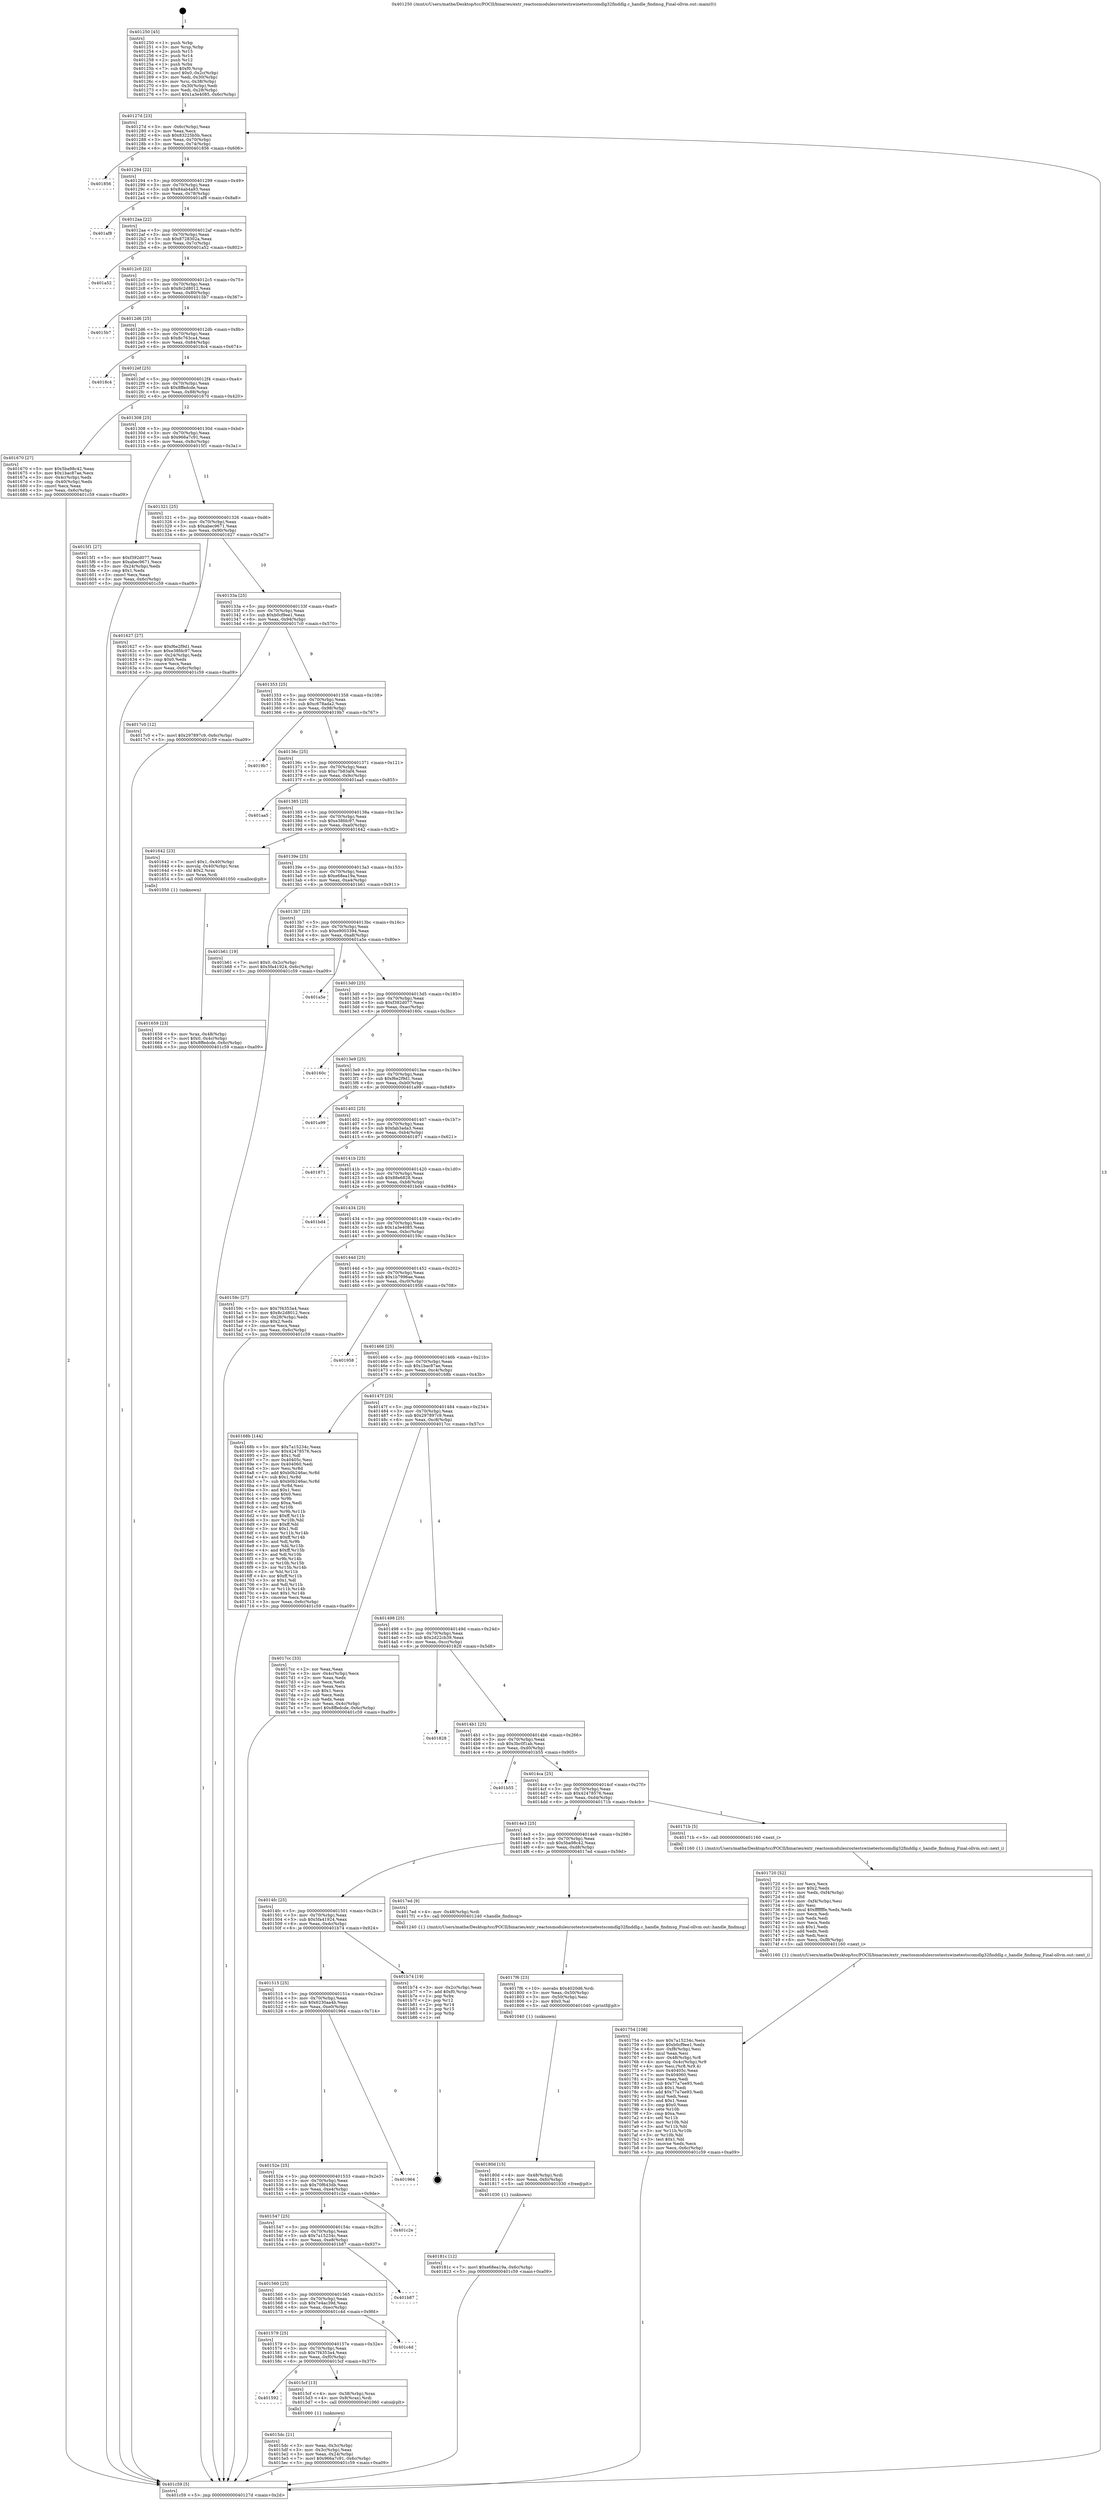 digraph "0x401250" {
  label = "0x401250 (/mnt/c/Users/mathe/Desktop/tcc/POCII/binaries/extr_reactosmodulesrostestswinetestscomdlg32finddlg.c_handle_findmsg_Final-ollvm.out::main(0))"
  labelloc = "t"
  node[shape=record]

  Entry [label="",width=0.3,height=0.3,shape=circle,fillcolor=black,style=filled]
  "0x40127d" [label="{
     0x40127d [23]\l
     | [instrs]\l
     &nbsp;&nbsp;0x40127d \<+3\>: mov -0x6c(%rbp),%eax\l
     &nbsp;&nbsp;0x401280 \<+2\>: mov %eax,%ecx\l
     &nbsp;&nbsp;0x401282 \<+6\>: sub $0x83225b5b,%ecx\l
     &nbsp;&nbsp;0x401288 \<+3\>: mov %eax,-0x70(%rbp)\l
     &nbsp;&nbsp;0x40128b \<+3\>: mov %ecx,-0x74(%rbp)\l
     &nbsp;&nbsp;0x40128e \<+6\>: je 0000000000401856 \<main+0x606\>\l
  }"]
  "0x401856" [label="{
     0x401856\l
  }", style=dashed]
  "0x401294" [label="{
     0x401294 [22]\l
     | [instrs]\l
     &nbsp;&nbsp;0x401294 \<+5\>: jmp 0000000000401299 \<main+0x49\>\l
     &nbsp;&nbsp;0x401299 \<+3\>: mov -0x70(%rbp),%eax\l
     &nbsp;&nbsp;0x40129c \<+5\>: sub $0x84ab4a93,%eax\l
     &nbsp;&nbsp;0x4012a1 \<+3\>: mov %eax,-0x78(%rbp)\l
     &nbsp;&nbsp;0x4012a4 \<+6\>: je 0000000000401af8 \<main+0x8a8\>\l
  }"]
  Exit [label="",width=0.3,height=0.3,shape=circle,fillcolor=black,style=filled,peripheries=2]
  "0x401af8" [label="{
     0x401af8\l
  }", style=dashed]
  "0x4012aa" [label="{
     0x4012aa [22]\l
     | [instrs]\l
     &nbsp;&nbsp;0x4012aa \<+5\>: jmp 00000000004012af \<main+0x5f\>\l
     &nbsp;&nbsp;0x4012af \<+3\>: mov -0x70(%rbp),%eax\l
     &nbsp;&nbsp;0x4012b2 \<+5\>: sub $0x8728302a,%eax\l
     &nbsp;&nbsp;0x4012b7 \<+3\>: mov %eax,-0x7c(%rbp)\l
     &nbsp;&nbsp;0x4012ba \<+6\>: je 0000000000401a52 \<main+0x802\>\l
  }"]
  "0x40181c" [label="{
     0x40181c [12]\l
     | [instrs]\l
     &nbsp;&nbsp;0x40181c \<+7\>: movl $0xe68ea19a,-0x6c(%rbp)\l
     &nbsp;&nbsp;0x401823 \<+5\>: jmp 0000000000401c59 \<main+0xa09\>\l
  }"]
  "0x401a52" [label="{
     0x401a52\l
  }", style=dashed]
  "0x4012c0" [label="{
     0x4012c0 [22]\l
     | [instrs]\l
     &nbsp;&nbsp;0x4012c0 \<+5\>: jmp 00000000004012c5 \<main+0x75\>\l
     &nbsp;&nbsp;0x4012c5 \<+3\>: mov -0x70(%rbp),%eax\l
     &nbsp;&nbsp;0x4012c8 \<+5\>: sub $0x8c2d8012,%eax\l
     &nbsp;&nbsp;0x4012cd \<+3\>: mov %eax,-0x80(%rbp)\l
     &nbsp;&nbsp;0x4012d0 \<+6\>: je 00000000004015b7 \<main+0x367\>\l
  }"]
  "0x40180d" [label="{
     0x40180d [15]\l
     | [instrs]\l
     &nbsp;&nbsp;0x40180d \<+4\>: mov -0x48(%rbp),%rdi\l
     &nbsp;&nbsp;0x401811 \<+6\>: mov %eax,-0xfc(%rbp)\l
     &nbsp;&nbsp;0x401817 \<+5\>: call 0000000000401030 \<free@plt\>\l
     | [calls]\l
     &nbsp;&nbsp;0x401030 \{1\} (unknown)\l
  }"]
  "0x4015b7" [label="{
     0x4015b7\l
  }", style=dashed]
  "0x4012d6" [label="{
     0x4012d6 [25]\l
     | [instrs]\l
     &nbsp;&nbsp;0x4012d6 \<+5\>: jmp 00000000004012db \<main+0x8b\>\l
     &nbsp;&nbsp;0x4012db \<+3\>: mov -0x70(%rbp),%eax\l
     &nbsp;&nbsp;0x4012de \<+5\>: sub $0x8c763ca4,%eax\l
     &nbsp;&nbsp;0x4012e3 \<+6\>: mov %eax,-0x84(%rbp)\l
     &nbsp;&nbsp;0x4012e9 \<+6\>: je 00000000004018c4 \<main+0x674\>\l
  }"]
  "0x4017f6" [label="{
     0x4017f6 [23]\l
     | [instrs]\l
     &nbsp;&nbsp;0x4017f6 \<+10\>: movabs $0x4020d6,%rdi\l
     &nbsp;&nbsp;0x401800 \<+3\>: mov %eax,-0x50(%rbp)\l
     &nbsp;&nbsp;0x401803 \<+3\>: mov -0x50(%rbp),%esi\l
     &nbsp;&nbsp;0x401806 \<+2\>: mov $0x0,%al\l
     &nbsp;&nbsp;0x401808 \<+5\>: call 0000000000401040 \<printf@plt\>\l
     | [calls]\l
     &nbsp;&nbsp;0x401040 \{1\} (unknown)\l
  }"]
  "0x4018c4" [label="{
     0x4018c4\l
  }", style=dashed]
  "0x4012ef" [label="{
     0x4012ef [25]\l
     | [instrs]\l
     &nbsp;&nbsp;0x4012ef \<+5\>: jmp 00000000004012f4 \<main+0xa4\>\l
     &nbsp;&nbsp;0x4012f4 \<+3\>: mov -0x70(%rbp),%eax\l
     &nbsp;&nbsp;0x4012f7 \<+5\>: sub $0x8ffedcde,%eax\l
     &nbsp;&nbsp;0x4012fc \<+6\>: mov %eax,-0x88(%rbp)\l
     &nbsp;&nbsp;0x401302 \<+6\>: je 0000000000401670 \<main+0x420\>\l
  }"]
  "0x401754" [label="{
     0x401754 [108]\l
     | [instrs]\l
     &nbsp;&nbsp;0x401754 \<+5\>: mov $0x7a15234c,%ecx\l
     &nbsp;&nbsp;0x401759 \<+5\>: mov $0xb0cf9ee1,%edx\l
     &nbsp;&nbsp;0x40175e \<+6\>: mov -0xf8(%rbp),%esi\l
     &nbsp;&nbsp;0x401764 \<+3\>: imul %eax,%esi\l
     &nbsp;&nbsp;0x401767 \<+4\>: mov -0x48(%rbp),%r8\l
     &nbsp;&nbsp;0x40176b \<+4\>: movslq -0x4c(%rbp),%r9\l
     &nbsp;&nbsp;0x40176f \<+4\>: mov %esi,(%r8,%r9,4)\l
     &nbsp;&nbsp;0x401773 \<+7\>: mov 0x40405c,%eax\l
     &nbsp;&nbsp;0x40177a \<+7\>: mov 0x404060,%esi\l
     &nbsp;&nbsp;0x401781 \<+2\>: mov %eax,%edi\l
     &nbsp;&nbsp;0x401783 \<+6\>: sub $0x77a7ee93,%edi\l
     &nbsp;&nbsp;0x401789 \<+3\>: sub $0x1,%edi\l
     &nbsp;&nbsp;0x40178c \<+6\>: add $0x77a7ee93,%edi\l
     &nbsp;&nbsp;0x401792 \<+3\>: imul %edi,%eax\l
     &nbsp;&nbsp;0x401795 \<+3\>: and $0x1,%eax\l
     &nbsp;&nbsp;0x401798 \<+3\>: cmp $0x0,%eax\l
     &nbsp;&nbsp;0x40179b \<+4\>: sete %r10b\l
     &nbsp;&nbsp;0x40179f \<+3\>: cmp $0xa,%esi\l
     &nbsp;&nbsp;0x4017a2 \<+4\>: setl %r11b\l
     &nbsp;&nbsp;0x4017a6 \<+3\>: mov %r10b,%bl\l
     &nbsp;&nbsp;0x4017a9 \<+3\>: and %r11b,%bl\l
     &nbsp;&nbsp;0x4017ac \<+3\>: xor %r11b,%r10b\l
     &nbsp;&nbsp;0x4017af \<+3\>: or %r10b,%bl\l
     &nbsp;&nbsp;0x4017b2 \<+3\>: test $0x1,%bl\l
     &nbsp;&nbsp;0x4017b5 \<+3\>: cmovne %edx,%ecx\l
     &nbsp;&nbsp;0x4017b8 \<+3\>: mov %ecx,-0x6c(%rbp)\l
     &nbsp;&nbsp;0x4017bb \<+5\>: jmp 0000000000401c59 \<main+0xa09\>\l
  }"]
  "0x401670" [label="{
     0x401670 [27]\l
     | [instrs]\l
     &nbsp;&nbsp;0x401670 \<+5\>: mov $0x5ba98c42,%eax\l
     &nbsp;&nbsp;0x401675 \<+5\>: mov $0x1bac87ae,%ecx\l
     &nbsp;&nbsp;0x40167a \<+3\>: mov -0x4c(%rbp),%edx\l
     &nbsp;&nbsp;0x40167d \<+3\>: cmp -0x40(%rbp),%edx\l
     &nbsp;&nbsp;0x401680 \<+3\>: cmovl %ecx,%eax\l
     &nbsp;&nbsp;0x401683 \<+3\>: mov %eax,-0x6c(%rbp)\l
     &nbsp;&nbsp;0x401686 \<+5\>: jmp 0000000000401c59 \<main+0xa09\>\l
  }"]
  "0x401308" [label="{
     0x401308 [25]\l
     | [instrs]\l
     &nbsp;&nbsp;0x401308 \<+5\>: jmp 000000000040130d \<main+0xbd\>\l
     &nbsp;&nbsp;0x40130d \<+3\>: mov -0x70(%rbp),%eax\l
     &nbsp;&nbsp;0x401310 \<+5\>: sub $0x966a7c91,%eax\l
     &nbsp;&nbsp;0x401315 \<+6\>: mov %eax,-0x8c(%rbp)\l
     &nbsp;&nbsp;0x40131b \<+6\>: je 00000000004015f1 \<main+0x3a1\>\l
  }"]
  "0x401720" [label="{
     0x401720 [52]\l
     | [instrs]\l
     &nbsp;&nbsp;0x401720 \<+2\>: xor %ecx,%ecx\l
     &nbsp;&nbsp;0x401722 \<+5\>: mov $0x2,%edx\l
     &nbsp;&nbsp;0x401727 \<+6\>: mov %edx,-0xf4(%rbp)\l
     &nbsp;&nbsp;0x40172d \<+1\>: cltd\l
     &nbsp;&nbsp;0x40172e \<+6\>: mov -0xf4(%rbp),%esi\l
     &nbsp;&nbsp;0x401734 \<+2\>: idiv %esi\l
     &nbsp;&nbsp;0x401736 \<+6\>: imul $0xfffffffe,%edx,%edx\l
     &nbsp;&nbsp;0x40173c \<+2\>: mov %ecx,%edi\l
     &nbsp;&nbsp;0x40173e \<+2\>: sub %edx,%edi\l
     &nbsp;&nbsp;0x401740 \<+2\>: mov %ecx,%edx\l
     &nbsp;&nbsp;0x401742 \<+3\>: sub $0x1,%edx\l
     &nbsp;&nbsp;0x401745 \<+2\>: add %edx,%edi\l
     &nbsp;&nbsp;0x401747 \<+2\>: sub %edi,%ecx\l
     &nbsp;&nbsp;0x401749 \<+6\>: mov %ecx,-0xf8(%rbp)\l
     &nbsp;&nbsp;0x40174f \<+5\>: call 0000000000401160 \<next_i\>\l
     | [calls]\l
     &nbsp;&nbsp;0x401160 \{1\} (/mnt/c/Users/mathe/Desktop/tcc/POCII/binaries/extr_reactosmodulesrostestswinetestscomdlg32finddlg.c_handle_findmsg_Final-ollvm.out::next_i)\l
  }"]
  "0x4015f1" [label="{
     0x4015f1 [27]\l
     | [instrs]\l
     &nbsp;&nbsp;0x4015f1 \<+5\>: mov $0xf392d077,%eax\l
     &nbsp;&nbsp;0x4015f6 \<+5\>: mov $0xabec9671,%ecx\l
     &nbsp;&nbsp;0x4015fb \<+3\>: mov -0x24(%rbp),%edx\l
     &nbsp;&nbsp;0x4015fe \<+3\>: cmp $0x1,%edx\l
     &nbsp;&nbsp;0x401601 \<+3\>: cmovl %ecx,%eax\l
     &nbsp;&nbsp;0x401604 \<+3\>: mov %eax,-0x6c(%rbp)\l
     &nbsp;&nbsp;0x401607 \<+5\>: jmp 0000000000401c59 \<main+0xa09\>\l
  }"]
  "0x401321" [label="{
     0x401321 [25]\l
     | [instrs]\l
     &nbsp;&nbsp;0x401321 \<+5\>: jmp 0000000000401326 \<main+0xd6\>\l
     &nbsp;&nbsp;0x401326 \<+3\>: mov -0x70(%rbp),%eax\l
     &nbsp;&nbsp;0x401329 \<+5\>: sub $0xabec9671,%eax\l
     &nbsp;&nbsp;0x40132e \<+6\>: mov %eax,-0x90(%rbp)\l
     &nbsp;&nbsp;0x401334 \<+6\>: je 0000000000401627 \<main+0x3d7\>\l
  }"]
  "0x401659" [label="{
     0x401659 [23]\l
     | [instrs]\l
     &nbsp;&nbsp;0x401659 \<+4\>: mov %rax,-0x48(%rbp)\l
     &nbsp;&nbsp;0x40165d \<+7\>: movl $0x0,-0x4c(%rbp)\l
     &nbsp;&nbsp;0x401664 \<+7\>: movl $0x8ffedcde,-0x6c(%rbp)\l
     &nbsp;&nbsp;0x40166b \<+5\>: jmp 0000000000401c59 \<main+0xa09\>\l
  }"]
  "0x401627" [label="{
     0x401627 [27]\l
     | [instrs]\l
     &nbsp;&nbsp;0x401627 \<+5\>: mov $0xf6e2f9d1,%eax\l
     &nbsp;&nbsp;0x40162c \<+5\>: mov $0xe38fdc97,%ecx\l
     &nbsp;&nbsp;0x401631 \<+3\>: mov -0x24(%rbp),%edx\l
     &nbsp;&nbsp;0x401634 \<+3\>: cmp $0x0,%edx\l
     &nbsp;&nbsp;0x401637 \<+3\>: cmove %ecx,%eax\l
     &nbsp;&nbsp;0x40163a \<+3\>: mov %eax,-0x6c(%rbp)\l
     &nbsp;&nbsp;0x40163d \<+5\>: jmp 0000000000401c59 \<main+0xa09\>\l
  }"]
  "0x40133a" [label="{
     0x40133a [25]\l
     | [instrs]\l
     &nbsp;&nbsp;0x40133a \<+5\>: jmp 000000000040133f \<main+0xef\>\l
     &nbsp;&nbsp;0x40133f \<+3\>: mov -0x70(%rbp),%eax\l
     &nbsp;&nbsp;0x401342 \<+5\>: sub $0xb0cf9ee1,%eax\l
     &nbsp;&nbsp;0x401347 \<+6\>: mov %eax,-0x94(%rbp)\l
     &nbsp;&nbsp;0x40134d \<+6\>: je 00000000004017c0 \<main+0x570\>\l
  }"]
  "0x4015dc" [label="{
     0x4015dc [21]\l
     | [instrs]\l
     &nbsp;&nbsp;0x4015dc \<+3\>: mov %eax,-0x3c(%rbp)\l
     &nbsp;&nbsp;0x4015df \<+3\>: mov -0x3c(%rbp),%eax\l
     &nbsp;&nbsp;0x4015e2 \<+3\>: mov %eax,-0x24(%rbp)\l
     &nbsp;&nbsp;0x4015e5 \<+7\>: movl $0x966a7c91,-0x6c(%rbp)\l
     &nbsp;&nbsp;0x4015ec \<+5\>: jmp 0000000000401c59 \<main+0xa09\>\l
  }"]
  "0x4017c0" [label="{
     0x4017c0 [12]\l
     | [instrs]\l
     &nbsp;&nbsp;0x4017c0 \<+7\>: movl $0x297897c9,-0x6c(%rbp)\l
     &nbsp;&nbsp;0x4017c7 \<+5\>: jmp 0000000000401c59 \<main+0xa09\>\l
  }"]
  "0x401353" [label="{
     0x401353 [25]\l
     | [instrs]\l
     &nbsp;&nbsp;0x401353 \<+5\>: jmp 0000000000401358 \<main+0x108\>\l
     &nbsp;&nbsp;0x401358 \<+3\>: mov -0x70(%rbp),%eax\l
     &nbsp;&nbsp;0x40135b \<+5\>: sub $0xc678ada2,%eax\l
     &nbsp;&nbsp;0x401360 \<+6\>: mov %eax,-0x98(%rbp)\l
     &nbsp;&nbsp;0x401366 \<+6\>: je 00000000004019b7 \<main+0x767\>\l
  }"]
  "0x401592" [label="{
     0x401592\l
  }", style=dashed]
  "0x4019b7" [label="{
     0x4019b7\l
  }", style=dashed]
  "0x40136c" [label="{
     0x40136c [25]\l
     | [instrs]\l
     &nbsp;&nbsp;0x40136c \<+5\>: jmp 0000000000401371 \<main+0x121\>\l
     &nbsp;&nbsp;0x401371 \<+3\>: mov -0x70(%rbp),%eax\l
     &nbsp;&nbsp;0x401374 \<+5\>: sub $0xc7b83af4,%eax\l
     &nbsp;&nbsp;0x401379 \<+6\>: mov %eax,-0x9c(%rbp)\l
     &nbsp;&nbsp;0x40137f \<+6\>: je 0000000000401aa5 \<main+0x855\>\l
  }"]
  "0x4015cf" [label="{
     0x4015cf [13]\l
     | [instrs]\l
     &nbsp;&nbsp;0x4015cf \<+4\>: mov -0x38(%rbp),%rax\l
     &nbsp;&nbsp;0x4015d3 \<+4\>: mov 0x8(%rax),%rdi\l
     &nbsp;&nbsp;0x4015d7 \<+5\>: call 0000000000401060 \<atoi@plt\>\l
     | [calls]\l
     &nbsp;&nbsp;0x401060 \{1\} (unknown)\l
  }"]
  "0x401aa5" [label="{
     0x401aa5\l
  }", style=dashed]
  "0x401385" [label="{
     0x401385 [25]\l
     | [instrs]\l
     &nbsp;&nbsp;0x401385 \<+5\>: jmp 000000000040138a \<main+0x13a\>\l
     &nbsp;&nbsp;0x40138a \<+3\>: mov -0x70(%rbp),%eax\l
     &nbsp;&nbsp;0x40138d \<+5\>: sub $0xe38fdc97,%eax\l
     &nbsp;&nbsp;0x401392 \<+6\>: mov %eax,-0xa0(%rbp)\l
     &nbsp;&nbsp;0x401398 \<+6\>: je 0000000000401642 \<main+0x3f2\>\l
  }"]
  "0x401579" [label="{
     0x401579 [25]\l
     | [instrs]\l
     &nbsp;&nbsp;0x401579 \<+5\>: jmp 000000000040157e \<main+0x32e\>\l
     &nbsp;&nbsp;0x40157e \<+3\>: mov -0x70(%rbp),%eax\l
     &nbsp;&nbsp;0x401581 \<+5\>: sub $0x7f4353a4,%eax\l
     &nbsp;&nbsp;0x401586 \<+6\>: mov %eax,-0xf0(%rbp)\l
     &nbsp;&nbsp;0x40158c \<+6\>: je 00000000004015cf \<main+0x37f\>\l
  }"]
  "0x401642" [label="{
     0x401642 [23]\l
     | [instrs]\l
     &nbsp;&nbsp;0x401642 \<+7\>: movl $0x1,-0x40(%rbp)\l
     &nbsp;&nbsp;0x401649 \<+4\>: movslq -0x40(%rbp),%rax\l
     &nbsp;&nbsp;0x40164d \<+4\>: shl $0x2,%rax\l
     &nbsp;&nbsp;0x401651 \<+3\>: mov %rax,%rdi\l
     &nbsp;&nbsp;0x401654 \<+5\>: call 0000000000401050 \<malloc@plt\>\l
     | [calls]\l
     &nbsp;&nbsp;0x401050 \{1\} (unknown)\l
  }"]
  "0x40139e" [label="{
     0x40139e [25]\l
     | [instrs]\l
     &nbsp;&nbsp;0x40139e \<+5\>: jmp 00000000004013a3 \<main+0x153\>\l
     &nbsp;&nbsp;0x4013a3 \<+3\>: mov -0x70(%rbp),%eax\l
     &nbsp;&nbsp;0x4013a6 \<+5\>: sub $0xe68ea19a,%eax\l
     &nbsp;&nbsp;0x4013ab \<+6\>: mov %eax,-0xa4(%rbp)\l
     &nbsp;&nbsp;0x4013b1 \<+6\>: je 0000000000401b61 \<main+0x911\>\l
  }"]
  "0x401c4d" [label="{
     0x401c4d\l
  }", style=dashed]
  "0x401b61" [label="{
     0x401b61 [19]\l
     | [instrs]\l
     &nbsp;&nbsp;0x401b61 \<+7\>: movl $0x0,-0x2c(%rbp)\l
     &nbsp;&nbsp;0x401b68 \<+7\>: movl $0x5fa41924,-0x6c(%rbp)\l
     &nbsp;&nbsp;0x401b6f \<+5\>: jmp 0000000000401c59 \<main+0xa09\>\l
  }"]
  "0x4013b7" [label="{
     0x4013b7 [25]\l
     | [instrs]\l
     &nbsp;&nbsp;0x4013b7 \<+5\>: jmp 00000000004013bc \<main+0x16c\>\l
     &nbsp;&nbsp;0x4013bc \<+3\>: mov -0x70(%rbp),%eax\l
     &nbsp;&nbsp;0x4013bf \<+5\>: sub $0xe9003394,%eax\l
     &nbsp;&nbsp;0x4013c4 \<+6\>: mov %eax,-0xa8(%rbp)\l
     &nbsp;&nbsp;0x4013ca \<+6\>: je 0000000000401a5e \<main+0x80e\>\l
  }"]
  "0x401560" [label="{
     0x401560 [25]\l
     | [instrs]\l
     &nbsp;&nbsp;0x401560 \<+5\>: jmp 0000000000401565 \<main+0x315\>\l
     &nbsp;&nbsp;0x401565 \<+3\>: mov -0x70(%rbp),%eax\l
     &nbsp;&nbsp;0x401568 \<+5\>: sub $0x7e4ac39d,%eax\l
     &nbsp;&nbsp;0x40156d \<+6\>: mov %eax,-0xec(%rbp)\l
     &nbsp;&nbsp;0x401573 \<+6\>: je 0000000000401c4d \<main+0x9fd\>\l
  }"]
  "0x401a5e" [label="{
     0x401a5e\l
  }", style=dashed]
  "0x4013d0" [label="{
     0x4013d0 [25]\l
     | [instrs]\l
     &nbsp;&nbsp;0x4013d0 \<+5\>: jmp 00000000004013d5 \<main+0x185\>\l
     &nbsp;&nbsp;0x4013d5 \<+3\>: mov -0x70(%rbp),%eax\l
     &nbsp;&nbsp;0x4013d8 \<+5\>: sub $0xf392d077,%eax\l
     &nbsp;&nbsp;0x4013dd \<+6\>: mov %eax,-0xac(%rbp)\l
     &nbsp;&nbsp;0x4013e3 \<+6\>: je 000000000040160c \<main+0x3bc\>\l
  }"]
  "0x401b87" [label="{
     0x401b87\l
  }", style=dashed]
  "0x40160c" [label="{
     0x40160c\l
  }", style=dashed]
  "0x4013e9" [label="{
     0x4013e9 [25]\l
     | [instrs]\l
     &nbsp;&nbsp;0x4013e9 \<+5\>: jmp 00000000004013ee \<main+0x19e\>\l
     &nbsp;&nbsp;0x4013ee \<+3\>: mov -0x70(%rbp),%eax\l
     &nbsp;&nbsp;0x4013f1 \<+5\>: sub $0xf6e2f9d1,%eax\l
     &nbsp;&nbsp;0x4013f6 \<+6\>: mov %eax,-0xb0(%rbp)\l
     &nbsp;&nbsp;0x4013fc \<+6\>: je 0000000000401a99 \<main+0x849\>\l
  }"]
  "0x401547" [label="{
     0x401547 [25]\l
     | [instrs]\l
     &nbsp;&nbsp;0x401547 \<+5\>: jmp 000000000040154c \<main+0x2fc\>\l
     &nbsp;&nbsp;0x40154c \<+3\>: mov -0x70(%rbp),%eax\l
     &nbsp;&nbsp;0x40154f \<+5\>: sub $0x7a15234c,%eax\l
     &nbsp;&nbsp;0x401554 \<+6\>: mov %eax,-0xe8(%rbp)\l
     &nbsp;&nbsp;0x40155a \<+6\>: je 0000000000401b87 \<main+0x937\>\l
  }"]
  "0x401a99" [label="{
     0x401a99\l
  }", style=dashed]
  "0x401402" [label="{
     0x401402 [25]\l
     | [instrs]\l
     &nbsp;&nbsp;0x401402 \<+5\>: jmp 0000000000401407 \<main+0x1b7\>\l
     &nbsp;&nbsp;0x401407 \<+3\>: mov -0x70(%rbp),%eax\l
     &nbsp;&nbsp;0x40140a \<+5\>: sub $0xfab3ada3,%eax\l
     &nbsp;&nbsp;0x40140f \<+6\>: mov %eax,-0xb4(%rbp)\l
     &nbsp;&nbsp;0x401415 \<+6\>: je 0000000000401871 \<main+0x621\>\l
  }"]
  "0x401c2e" [label="{
     0x401c2e\l
  }", style=dashed]
  "0x401871" [label="{
     0x401871\l
  }", style=dashed]
  "0x40141b" [label="{
     0x40141b [25]\l
     | [instrs]\l
     &nbsp;&nbsp;0x40141b \<+5\>: jmp 0000000000401420 \<main+0x1d0\>\l
     &nbsp;&nbsp;0x401420 \<+3\>: mov -0x70(%rbp),%eax\l
     &nbsp;&nbsp;0x401423 \<+5\>: sub $0x88e6828,%eax\l
     &nbsp;&nbsp;0x401428 \<+6\>: mov %eax,-0xb8(%rbp)\l
     &nbsp;&nbsp;0x40142e \<+6\>: je 0000000000401bd4 \<main+0x984\>\l
  }"]
  "0x40152e" [label="{
     0x40152e [25]\l
     | [instrs]\l
     &nbsp;&nbsp;0x40152e \<+5\>: jmp 0000000000401533 \<main+0x2e3\>\l
     &nbsp;&nbsp;0x401533 \<+3\>: mov -0x70(%rbp),%eax\l
     &nbsp;&nbsp;0x401536 \<+5\>: sub $0x70f643db,%eax\l
     &nbsp;&nbsp;0x40153b \<+6\>: mov %eax,-0xe4(%rbp)\l
     &nbsp;&nbsp;0x401541 \<+6\>: je 0000000000401c2e \<main+0x9de\>\l
  }"]
  "0x401bd4" [label="{
     0x401bd4\l
  }", style=dashed]
  "0x401434" [label="{
     0x401434 [25]\l
     | [instrs]\l
     &nbsp;&nbsp;0x401434 \<+5\>: jmp 0000000000401439 \<main+0x1e9\>\l
     &nbsp;&nbsp;0x401439 \<+3\>: mov -0x70(%rbp),%eax\l
     &nbsp;&nbsp;0x40143c \<+5\>: sub $0x1a3e4085,%eax\l
     &nbsp;&nbsp;0x401441 \<+6\>: mov %eax,-0xbc(%rbp)\l
     &nbsp;&nbsp;0x401447 \<+6\>: je 000000000040159c \<main+0x34c\>\l
  }"]
  "0x401964" [label="{
     0x401964\l
  }", style=dashed]
  "0x40159c" [label="{
     0x40159c [27]\l
     | [instrs]\l
     &nbsp;&nbsp;0x40159c \<+5\>: mov $0x7f4353a4,%eax\l
     &nbsp;&nbsp;0x4015a1 \<+5\>: mov $0x8c2d8012,%ecx\l
     &nbsp;&nbsp;0x4015a6 \<+3\>: mov -0x28(%rbp),%edx\l
     &nbsp;&nbsp;0x4015a9 \<+3\>: cmp $0x2,%edx\l
     &nbsp;&nbsp;0x4015ac \<+3\>: cmovne %ecx,%eax\l
     &nbsp;&nbsp;0x4015af \<+3\>: mov %eax,-0x6c(%rbp)\l
     &nbsp;&nbsp;0x4015b2 \<+5\>: jmp 0000000000401c59 \<main+0xa09\>\l
  }"]
  "0x40144d" [label="{
     0x40144d [25]\l
     | [instrs]\l
     &nbsp;&nbsp;0x40144d \<+5\>: jmp 0000000000401452 \<main+0x202\>\l
     &nbsp;&nbsp;0x401452 \<+3\>: mov -0x70(%rbp),%eax\l
     &nbsp;&nbsp;0x401455 \<+5\>: sub $0x1b7996ae,%eax\l
     &nbsp;&nbsp;0x40145a \<+6\>: mov %eax,-0xc0(%rbp)\l
     &nbsp;&nbsp;0x401460 \<+6\>: je 0000000000401958 \<main+0x708\>\l
  }"]
  "0x401c59" [label="{
     0x401c59 [5]\l
     | [instrs]\l
     &nbsp;&nbsp;0x401c59 \<+5\>: jmp 000000000040127d \<main+0x2d\>\l
  }"]
  "0x401250" [label="{
     0x401250 [45]\l
     | [instrs]\l
     &nbsp;&nbsp;0x401250 \<+1\>: push %rbp\l
     &nbsp;&nbsp;0x401251 \<+3\>: mov %rsp,%rbp\l
     &nbsp;&nbsp;0x401254 \<+2\>: push %r15\l
     &nbsp;&nbsp;0x401256 \<+2\>: push %r14\l
     &nbsp;&nbsp;0x401258 \<+2\>: push %r12\l
     &nbsp;&nbsp;0x40125a \<+1\>: push %rbx\l
     &nbsp;&nbsp;0x40125b \<+7\>: sub $0xf0,%rsp\l
     &nbsp;&nbsp;0x401262 \<+7\>: movl $0x0,-0x2c(%rbp)\l
     &nbsp;&nbsp;0x401269 \<+3\>: mov %edi,-0x30(%rbp)\l
     &nbsp;&nbsp;0x40126c \<+4\>: mov %rsi,-0x38(%rbp)\l
     &nbsp;&nbsp;0x401270 \<+3\>: mov -0x30(%rbp),%edi\l
     &nbsp;&nbsp;0x401273 \<+3\>: mov %edi,-0x28(%rbp)\l
     &nbsp;&nbsp;0x401276 \<+7\>: movl $0x1a3e4085,-0x6c(%rbp)\l
  }"]
  "0x401515" [label="{
     0x401515 [25]\l
     | [instrs]\l
     &nbsp;&nbsp;0x401515 \<+5\>: jmp 000000000040151a \<main+0x2ca\>\l
     &nbsp;&nbsp;0x40151a \<+3\>: mov -0x70(%rbp),%eax\l
     &nbsp;&nbsp;0x40151d \<+5\>: sub $0x6230aa4b,%eax\l
     &nbsp;&nbsp;0x401522 \<+6\>: mov %eax,-0xe0(%rbp)\l
     &nbsp;&nbsp;0x401528 \<+6\>: je 0000000000401964 \<main+0x714\>\l
  }"]
  "0x401958" [label="{
     0x401958\l
  }", style=dashed]
  "0x401466" [label="{
     0x401466 [25]\l
     | [instrs]\l
     &nbsp;&nbsp;0x401466 \<+5\>: jmp 000000000040146b \<main+0x21b\>\l
     &nbsp;&nbsp;0x40146b \<+3\>: mov -0x70(%rbp),%eax\l
     &nbsp;&nbsp;0x40146e \<+5\>: sub $0x1bac87ae,%eax\l
     &nbsp;&nbsp;0x401473 \<+6\>: mov %eax,-0xc4(%rbp)\l
     &nbsp;&nbsp;0x401479 \<+6\>: je 000000000040168b \<main+0x43b\>\l
  }"]
  "0x401b74" [label="{
     0x401b74 [19]\l
     | [instrs]\l
     &nbsp;&nbsp;0x401b74 \<+3\>: mov -0x2c(%rbp),%eax\l
     &nbsp;&nbsp;0x401b77 \<+7\>: add $0xf0,%rsp\l
     &nbsp;&nbsp;0x401b7e \<+1\>: pop %rbx\l
     &nbsp;&nbsp;0x401b7f \<+2\>: pop %r12\l
     &nbsp;&nbsp;0x401b81 \<+2\>: pop %r14\l
     &nbsp;&nbsp;0x401b83 \<+2\>: pop %r15\l
     &nbsp;&nbsp;0x401b85 \<+1\>: pop %rbp\l
     &nbsp;&nbsp;0x401b86 \<+1\>: ret\l
  }"]
  "0x40168b" [label="{
     0x40168b [144]\l
     | [instrs]\l
     &nbsp;&nbsp;0x40168b \<+5\>: mov $0x7a15234c,%eax\l
     &nbsp;&nbsp;0x401690 \<+5\>: mov $0x42478576,%ecx\l
     &nbsp;&nbsp;0x401695 \<+2\>: mov $0x1,%dl\l
     &nbsp;&nbsp;0x401697 \<+7\>: mov 0x40405c,%esi\l
     &nbsp;&nbsp;0x40169e \<+7\>: mov 0x404060,%edi\l
     &nbsp;&nbsp;0x4016a5 \<+3\>: mov %esi,%r8d\l
     &nbsp;&nbsp;0x4016a8 \<+7\>: add $0xb0b246ac,%r8d\l
     &nbsp;&nbsp;0x4016af \<+4\>: sub $0x1,%r8d\l
     &nbsp;&nbsp;0x4016b3 \<+7\>: sub $0xb0b246ac,%r8d\l
     &nbsp;&nbsp;0x4016ba \<+4\>: imul %r8d,%esi\l
     &nbsp;&nbsp;0x4016be \<+3\>: and $0x1,%esi\l
     &nbsp;&nbsp;0x4016c1 \<+3\>: cmp $0x0,%esi\l
     &nbsp;&nbsp;0x4016c4 \<+4\>: sete %r9b\l
     &nbsp;&nbsp;0x4016c8 \<+3\>: cmp $0xa,%edi\l
     &nbsp;&nbsp;0x4016cb \<+4\>: setl %r10b\l
     &nbsp;&nbsp;0x4016cf \<+3\>: mov %r9b,%r11b\l
     &nbsp;&nbsp;0x4016d2 \<+4\>: xor $0xff,%r11b\l
     &nbsp;&nbsp;0x4016d6 \<+3\>: mov %r10b,%bl\l
     &nbsp;&nbsp;0x4016d9 \<+3\>: xor $0xff,%bl\l
     &nbsp;&nbsp;0x4016dc \<+3\>: xor $0x1,%dl\l
     &nbsp;&nbsp;0x4016df \<+3\>: mov %r11b,%r14b\l
     &nbsp;&nbsp;0x4016e2 \<+4\>: and $0xff,%r14b\l
     &nbsp;&nbsp;0x4016e6 \<+3\>: and %dl,%r9b\l
     &nbsp;&nbsp;0x4016e9 \<+3\>: mov %bl,%r15b\l
     &nbsp;&nbsp;0x4016ec \<+4\>: and $0xff,%r15b\l
     &nbsp;&nbsp;0x4016f0 \<+3\>: and %dl,%r10b\l
     &nbsp;&nbsp;0x4016f3 \<+3\>: or %r9b,%r14b\l
     &nbsp;&nbsp;0x4016f6 \<+3\>: or %r10b,%r15b\l
     &nbsp;&nbsp;0x4016f9 \<+3\>: xor %r15b,%r14b\l
     &nbsp;&nbsp;0x4016fc \<+3\>: or %bl,%r11b\l
     &nbsp;&nbsp;0x4016ff \<+4\>: xor $0xff,%r11b\l
     &nbsp;&nbsp;0x401703 \<+3\>: or $0x1,%dl\l
     &nbsp;&nbsp;0x401706 \<+3\>: and %dl,%r11b\l
     &nbsp;&nbsp;0x401709 \<+3\>: or %r11b,%r14b\l
     &nbsp;&nbsp;0x40170c \<+4\>: test $0x1,%r14b\l
     &nbsp;&nbsp;0x401710 \<+3\>: cmovne %ecx,%eax\l
     &nbsp;&nbsp;0x401713 \<+3\>: mov %eax,-0x6c(%rbp)\l
     &nbsp;&nbsp;0x401716 \<+5\>: jmp 0000000000401c59 \<main+0xa09\>\l
  }"]
  "0x40147f" [label="{
     0x40147f [25]\l
     | [instrs]\l
     &nbsp;&nbsp;0x40147f \<+5\>: jmp 0000000000401484 \<main+0x234\>\l
     &nbsp;&nbsp;0x401484 \<+3\>: mov -0x70(%rbp),%eax\l
     &nbsp;&nbsp;0x401487 \<+5\>: sub $0x297897c9,%eax\l
     &nbsp;&nbsp;0x40148c \<+6\>: mov %eax,-0xc8(%rbp)\l
     &nbsp;&nbsp;0x401492 \<+6\>: je 00000000004017cc \<main+0x57c\>\l
  }"]
  "0x4014fc" [label="{
     0x4014fc [25]\l
     | [instrs]\l
     &nbsp;&nbsp;0x4014fc \<+5\>: jmp 0000000000401501 \<main+0x2b1\>\l
     &nbsp;&nbsp;0x401501 \<+3\>: mov -0x70(%rbp),%eax\l
     &nbsp;&nbsp;0x401504 \<+5\>: sub $0x5fa41924,%eax\l
     &nbsp;&nbsp;0x401509 \<+6\>: mov %eax,-0xdc(%rbp)\l
     &nbsp;&nbsp;0x40150f \<+6\>: je 0000000000401b74 \<main+0x924\>\l
  }"]
  "0x4017cc" [label="{
     0x4017cc [33]\l
     | [instrs]\l
     &nbsp;&nbsp;0x4017cc \<+2\>: xor %eax,%eax\l
     &nbsp;&nbsp;0x4017ce \<+3\>: mov -0x4c(%rbp),%ecx\l
     &nbsp;&nbsp;0x4017d1 \<+2\>: mov %eax,%edx\l
     &nbsp;&nbsp;0x4017d3 \<+2\>: sub %ecx,%edx\l
     &nbsp;&nbsp;0x4017d5 \<+2\>: mov %eax,%ecx\l
     &nbsp;&nbsp;0x4017d7 \<+3\>: sub $0x1,%ecx\l
     &nbsp;&nbsp;0x4017da \<+2\>: add %ecx,%edx\l
     &nbsp;&nbsp;0x4017dc \<+2\>: sub %edx,%eax\l
     &nbsp;&nbsp;0x4017de \<+3\>: mov %eax,-0x4c(%rbp)\l
     &nbsp;&nbsp;0x4017e1 \<+7\>: movl $0x8ffedcde,-0x6c(%rbp)\l
     &nbsp;&nbsp;0x4017e8 \<+5\>: jmp 0000000000401c59 \<main+0xa09\>\l
  }"]
  "0x401498" [label="{
     0x401498 [25]\l
     | [instrs]\l
     &nbsp;&nbsp;0x401498 \<+5\>: jmp 000000000040149d \<main+0x24d\>\l
     &nbsp;&nbsp;0x40149d \<+3\>: mov -0x70(%rbp),%eax\l
     &nbsp;&nbsp;0x4014a0 \<+5\>: sub $0x2d22cb39,%eax\l
     &nbsp;&nbsp;0x4014a5 \<+6\>: mov %eax,-0xcc(%rbp)\l
     &nbsp;&nbsp;0x4014ab \<+6\>: je 0000000000401828 \<main+0x5d8\>\l
  }"]
  "0x4017ed" [label="{
     0x4017ed [9]\l
     | [instrs]\l
     &nbsp;&nbsp;0x4017ed \<+4\>: mov -0x48(%rbp),%rdi\l
     &nbsp;&nbsp;0x4017f1 \<+5\>: call 0000000000401240 \<handle_findmsg\>\l
     | [calls]\l
     &nbsp;&nbsp;0x401240 \{1\} (/mnt/c/Users/mathe/Desktop/tcc/POCII/binaries/extr_reactosmodulesrostestswinetestscomdlg32finddlg.c_handle_findmsg_Final-ollvm.out::handle_findmsg)\l
  }"]
  "0x401828" [label="{
     0x401828\l
  }", style=dashed]
  "0x4014b1" [label="{
     0x4014b1 [25]\l
     | [instrs]\l
     &nbsp;&nbsp;0x4014b1 \<+5\>: jmp 00000000004014b6 \<main+0x266\>\l
     &nbsp;&nbsp;0x4014b6 \<+3\>: mov -0x70(%rbp),%eax\l
     &nbsp;&nbsp;0x4014b9 \<+5\>: sub $0x3bc0f1ab,%eax\l
     &nbsp;&nbsp;0x4014be \<+6\>: mov %eax,-0xd0(%rbp)\l
     &nbsp;&nbsp;0x4014c4 \<+6\>: je 0000000000401b55 \<main+0x905\>\l
  }"]
  "0x4014e3" [label="{
     0x4014e3 [25]\l
     | [instrs]\l
     &nbsp;&nbsp;0x4014e3 \<+5\>: jmp 00000000004014e8 \<main+0x298\>\l
     &nbsp;&nbsp;0x4014e8 \<+3\>: mov -0x70(%rbp),%eax\l
     &nbsp;&nbsp;0x4014eb \<+5\>: sub $0x5ba98c42,%eax\l
     &nbsp;&nbsp;0x4014f0 \<+6\>: mov %eax,-0xd8(%rbp)\l
     &nbsp;&nbsp;0x4014f6 \<+6\>: je 00000000004017ed \<main+0x59d\>\l
  }"]
  "0x401b55" [label="{
     0x401b55\l
  }", style=dashed]
  "0x4014ca" [label="{
     0x4014ca [25]\l
     | [instrs]\l
     &nbsp;&nbsp;0x4014ca \<+5\>: jmp 00000000004014cf \<main+0x27f\>\l
     &nbsp;&nbsp;0x4014cf \<+3\>: mov -0x70(%rbp),%eax\l
     &nbsp;&nbsp;0x4014d2 \<+5\>: sub $0x42478576,%eax\l
     &nbsp;&nbsp;0x4014d7 \<+6\>: mov %eax,-0xd4(%rbp)\l
     &nbsp;&nbsp;0x4014dd \<+6\>: je 000000000040171b \<main+0x4cb\>\l
  }"]
  "0x40171b" [label="{
     0x40171b [5]\l
     | [instrs]\l
     &nbsp;&nbsp;0x40171b \<+5\>: call 0000000000401160 \<next_i\>\l
     | [calls]\l
     &nbsp;&nbsp;0x401160 \{1\} (/mnt/c/Users/mathe/Desktop/tcc/POCII/binaries/extr_reactosmodulesrostestswinetestscomdlg32finddlg.c_handle_findmsg_Final-ollvm.out::next_i)\l
  }"]
  Entry -> "0x401250" [label=" 1"]
  "0x40127d" -> "0x401856" [label=" 0"]
  "0x40127d" -> "0x401294" [label=" 14"]
  "0x401b74" -> Exit [label=" 1"]
  "0x401294" -> "0x401af8" [label=" 0"]
  "0x401294" -> "0x4012aa" [label=" 14"]
  "0x401b61" -> "0x401c59" [label=" 1"]
  "0x4012aa" -> "0x401a52" [label=" 0"]
  "0x4012aa" -> "0x4012c0" [label=" 14"]
  "0x40181c" -> "0x401c59" [label=" 1"]
  "0x4012c0" -> "0x4015b7" [label=" 0"]
  "0x4012c0" -> "0x4012d6" [label=" 14"]
  "0x40180d" -> "0x40181c" [label=" 1"]
  "0x4012d6" -> "0x4018c4" [label=" 0"]
  "0x4012d6" -> "0x4012ef" [label=" 14"]
  "0x4017f6" -> "0x40180d" [label=" 1"]
  "0x4012ef" -> "0x401670" [label=" 2"]
  "0x4012ef" -> "0x401308" [label=" 12"]
  "0x4017ed" -> "0x4017f6" [label=" 1"]
  "0x401308" -> "0x4015f1" [label=" 1"]
  "0x401308" -> "0x401321" [label=" 11"]
  "0x4017cc" -> "0x401c59" [label=" 1"]
  "0x401321" -> "0x401627" [label=" 1"]
  "0x401321" -> "0x40133a" [label=" 10"]
  "0x4017c0" -> "0x401c59" [label=" 1"]
  "0x40133a" -> "0x4017c0" [label=" 1"]
  "0x40133a" -> "0x401353" [label=" 9"]
  "0x401754" -> "0x401c59" [label=" 1"]
  "0x401353" -> "0x4019b7" [label=" 0"]
  "0x401353" -> "0x40136c" [label=" 9"]
  "0x401720" -> "0x401754" [label=" 1"]
  "0x40136c" -> "0x401aa5" [label=" 0"]
  "0x40136c" -> "0x401385" [label=" 9"]
  "0x40171b" -> "0x401720" [label=" 1"]
  "0x401385" -> "0x401642" [label=" 1"]
  "0x401385" -> "0x40139e" [label=" 8"]
  "0x401670" -> "0x401c59" [label=" 2"]
  "0x40139e" -> "0x401b61" [label=" 1"]
  "0x40139e" -> "0x4013b7" [label=" 7"]
  "0x401659" -> "0x401c59" [label=" 1"]
  "0x4013b7" -> "0x401a5e" [label=" 0"]
  "0x4013b7" -> "0x4013d0" [label=" 7"]
  "0x401627" -> "0x401c59" [label=" 1"]
  "0x4013d0" -> "0x40160c" [label=" 0"]
  "0x4013d0" -> "0x4013e9" [label=" 7"]
  "0x4015f1" -> "0x401c59" [label=" 1"]
  "0x4013e9" -> "0x401a99" [label=" 0"]
  "0x4013e9" -> "0x401402" [label=" 7"]
  "0x4015cf" -> "0x4015dc" [label=" 1"]
  "0x401402" -> "0x401871" [label=" 0"]
  "0x401402" -> "0x40141b" [label=" 7"]
  "0x401579" -> "0x401592" [label=" 0"]
  "0x40141b" -> "0x401bd4" [label=" 0"]
  "0x40141b" -> "0x401434" [label=" 7"]
  "0x40168b" -> "0x401c59" [label=" 1"]
  "0x401434" -> "0x40159c" [label=" 1"]
  "0x401434" -> "0x40144d" [label=" 6"]
  "0x40159c" -> "0x401c59" [label=" 1"]
  "0x401250" -> "0x40127d" [label=" 1"]
  "0x401c59" -> "0x40127d" [label=" 13"]
  "0x401560" -> "0x401579" [label=" 1"]
  "0x40144d" -> "0x401958" [label=" 0"]
  "0x40144d" -> "0x401466" [label=" 6"]
  "0x401642" -> "0x401659" [label=" 1"]
  "0x401466" -> "0x40168b" [label=" 1"]
  "0x401466" -> "0x40147f" [label=" 5"]
  "0x401547" -> "0x401560" [label=" 1"]
  "0x40147f" -> "0x4017cc" [label=" 1"]
  "0x40147f" -> "0x401498" [label=" 4"]
  "0x4015dc" -> "0x401c59" [label=" 1"]
  "0x401498" -> "0x401828" [label=" 0"]
  "0x401498" -> "0x4014b1" [label=" 4"]
  "0x40152e" -> "0x401547" [label=" 1"]
  "0x4014b1" -> "0x401b55" [label=" 0"]
  "0x4014b1" -> "0x4014ca" [label=" 4"]
  "0x401579" -> "0x4015cf" [label=" 1"]
  "0x4014ca" -> "0x40171b" [label=" 1"]
  "0x4014ca" -> "0x4014e3" [label=" 3"]
  "0x40152e" -> "0x401c2e" [label=" 0"]
  "0x4014e3" -> "0x4017ed" [label=" 1"]
  "0x4014e3" -> "0x4014fc" [label=" 2"]
  "0x401547" -> "0x401b87" [label=" 0"]
  "0x4014fc" -> "0x401b74" [label=" 1"]
  "0x4014fc" -> "0x401515" [label=" 1"]
  "0x401560" -> "0x401c4d" [label=" 0"]
  "0x401515" -> "0x401964" [label=" 0"]
  "0x401515" -> "0x40152e" [label=" 1"]
}
